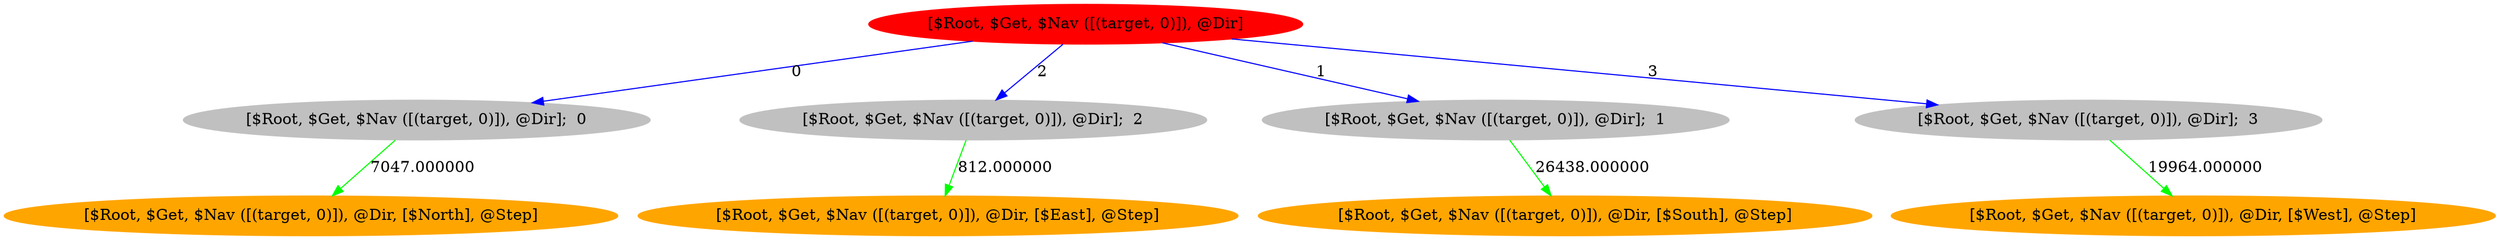 Digraph "" {
ratio=fill
node [style=filled];
	1 [label="[$Root, $Get, $Nav ([(target, 0)]), @Dir]"][color="red"];
	2 [label="[$Root, $Get, $Nav ([(target, 0)]), @Dir];  0"][color="gray"];
	3 [label="[$Root, $Get, $Nav ([(target, 0)]), @Dir, [$North], @Step]"][color="orange"];
	4 [label="[$Root, $Get, $Nav ([(target, 0)]), @Dir];  2"][color="gray"];
	5 [label="[$Root, $Get, $Nav ([(target, 0)]), @Dir, [$East], @Step]"][color="orange"];
	6 [label="[$Root, $Get, $Nav ([(target, 0)]), @Dir];  1"][color="gray"];
	7 [label="[$Root, $Get, $Nav ([(target, 0)]), @Dir, [$South], @Step]"][color="orange"];
	8 [label="[$Root, $Get, $Nav ([(target, 0)]), @Dir];  3"][color="gray"];
	9 [label="[$Root, $Get, $Nav ([(target, 0)]), @Dir, [$West], @Step]"][color="orange"];
	1 -> 8 [color="blue"][label="3"];
	1 -> 6 [color="blue"][label="1"];
	1 -> 4 [color="blue"][label="2"];
	1 -> 2 [color="blue"][label="0"];
	2 -> 3 [color="green"][label="7047.000000"];
	4 -> 5 [color="green"][label="812.000000"];
	6 -> 7 [color="green"][label="26438.000000"];
	8 -> 9 [color="green"][label="19964.000000"];
}

